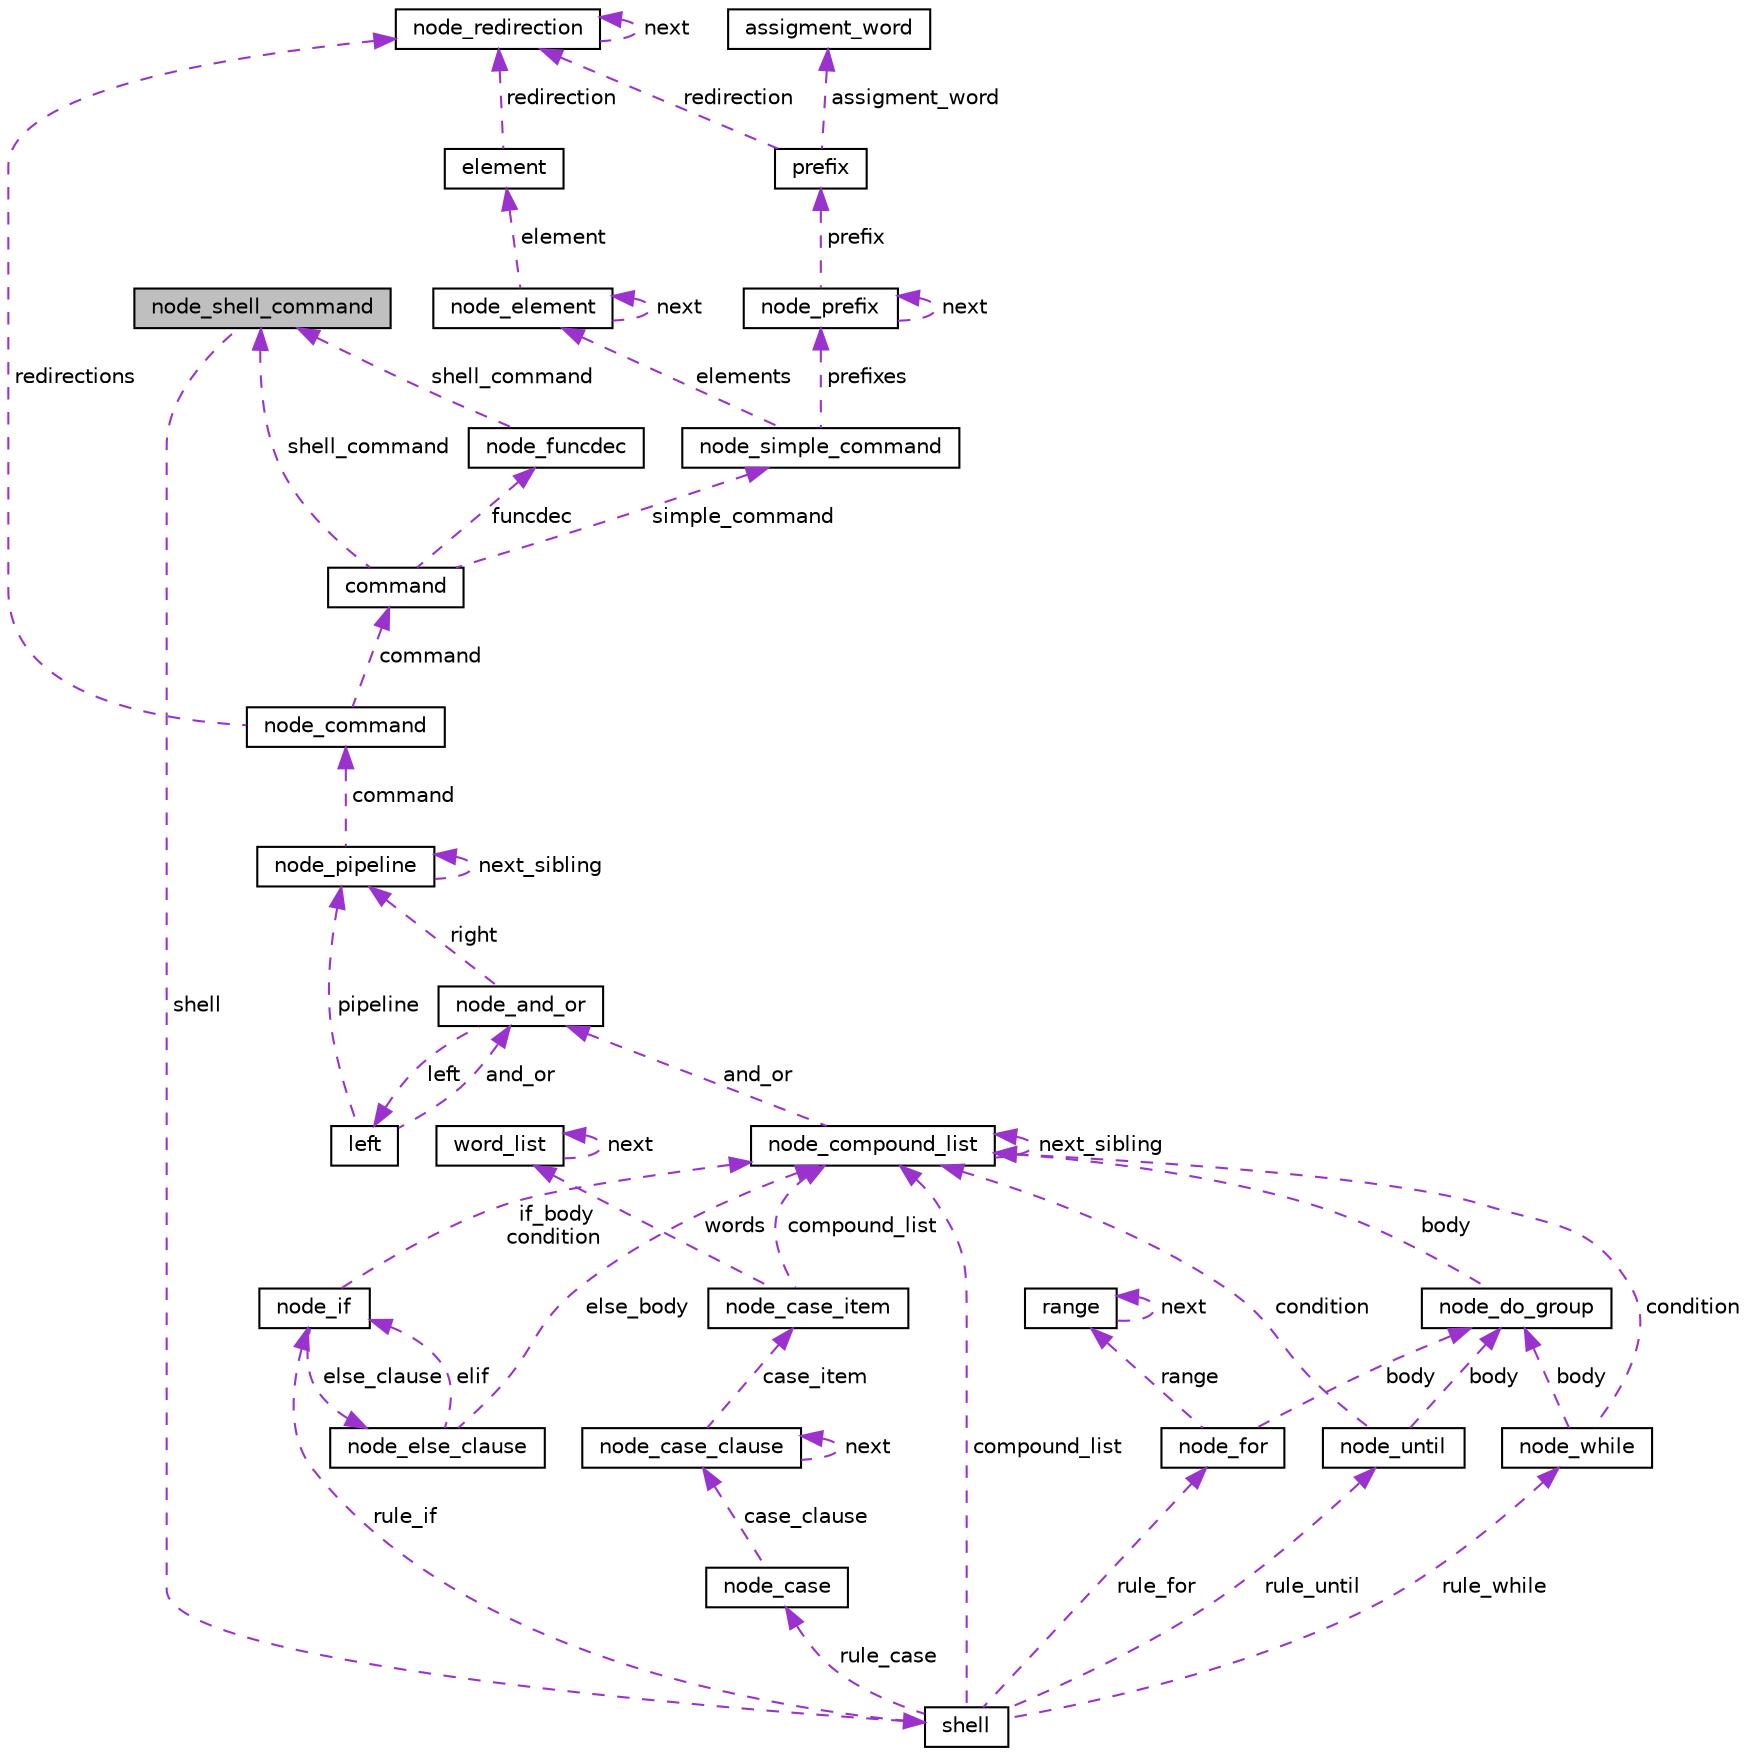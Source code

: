 digraph "node_shell_command"
{
 // LATEX_PDF_SIZE
  edge [fontname="Helvetica",fontsize="10",labelfontname="Helvetica",labelfontsize="10"];
  node [fontname="Helvetica",fontsize="10",shape=record];
  Node1 [label="node_shell_command",height=0.2,width=0.4,color="black", fillcolor="grey75", style="filled", fontcolor="black",tooltip=" "];
  Node2 -> Node1 [dir="back",color="darkorchid3",fontsize="10",style="dashed",label=" shell" ,fontname="Helvetica"];
  Node2 [label="shell",height=0.2,width=0.4,color="black", fillcolor="white", style="filled",URL="$unionnode__shell__command_1_1shell.html",tooltip=" "];
  Node3 -> Node2 [dir="back",color="darkorchid3",fontsize="10",style="dashed",label=" rule_if" ,fontname="Helvetica"];
  Node3 [label="node_if",height=0.2,width=0.4,color="black", fillcolor="white", style="filled",URL="$structnode__if.html",tooltip=" "];
  Node4 -> Node3 [dir="back",color="darkorchid3",fontsize="10",style="dashed",label=" if_body\ncondition" ,fontname="Helvetica"];
  Node4 [label="node_compound_list",height=0.2,width=0.4,color="black", fillcolor="white", style="filled",URL="$structnode__compound__list.html",tooltip=" "];
  Node4 -> Node4 [dir="back",color="darkorchid3",fontsize="10",style="dashed",label=" next_sibling" ,fontname="Helvetica"];
  Node5 -> Node4 [dir="back",color="darkorchid3",fontsize="10",style="dashed",label=" and_or" ,fontname="Helvetica"];
  Node5 [label="node_and_or",height=0.2,width=0.4,color="black", fillcolor="white", style="filled",URL="$structnode__and__or.html",tooltip=" "];
  Node6 -> Node5 [dir="back",color="darkorchid3",fontsize="10",style="dashed",label=" right" ,fontname="Helvetica"];
  Node6 [label="node_pipeline",height=0.2,width=0.4,color="black", fillcolor="white", style="filled",URL="$structnode__pipeline.html",tooltip=" "];
  Node6 -> Node6 [dir="back",color="darkorchid3",fontsize="10",style="dashed",label=" next_sibling" ,fontname="Helvetica"];
  Node7 -> Node6 [dir="back",color="darkorchid3",fontsize="10",style="dashed",label=" command" ,fontname="Helvetica"];
  Node7 [label="node_command",height=0.2,width=0.4,color="black", fillcolor="white", style="filled",URL="$structnode__command.html",tooltip=" "];
  Node8 -> Node7 [dir="back",color="darkorchid3",fontsize="10",style="dashed",label=" redirections" ,fontname="Helvetica"];
  Node8 [label="node_redirection",height=0.2,width=0.4,color="black", fillcolor="white", style="filled",URL="$structnode__redirection.html",tooltip=" "];
  Node8 -> Node8 [dir="back",color="darkorchid3",fontsize="10",style="dashed",label=" next" ,fontname="Helvetica"];
  Node9 -> Node7 [dir="back",color="darkorchid3",fontsize="10",style="dashed",label=" command" ,fontname="Helvetica"];
  Node9 [label="command",height=0.2,width=0.4,color="black", fillcolor="white", style="filled",URL="$unionnode__command_1_1command.html",tooltip=" "];
  Node10 -> Node9 [dir="back",color="darkorchid3",fontsize="10",style="dashed",label=" funcdec" ,fontname="Helvetica"];
  Node10 [label="node_funcdec",height=0.2,width=0.4,color="black", fillcolor="white", style="filled",URL="$structnode__funcdec.html",tooltip=" "];
  Node1 -> Node10 [dir="back",color="darkorchid3",fontsize="10",style="dashed",label=" shell_command" ,fontname="Helvetica"];
  Node11 -> Node9 [dir="back",color="darkorchid3",fontsize="10",style="dashed",label=" simple_command" ,fontname="Helvetica"];
  Node11 [label="node_simple_command",height=0.2,width=0.4,color="black", fillcolor="white", style="filled",URL="$structnode__simple__command.html",tooltip=" "];
  Node12 -> Node11 [dir="back",color="darkorchid3",fontsize="10",style="dashed",label=" elements" ,fontname="Helvetica"];
  Node12 [label="node_element",height=0.2,width=0.4,color="black", fillcolor="white", style="filled",URL="$structnode__element.html",tooltip=" "];
  Node12 -> Node12 [dir="back",color="darkorchid3",fontsize="10",style="dashed",label=" next" ,fontname="Helvetica"];
  Node13 -> Node12 [dir="back",color="darkorchid3",fontsize="10",style="dashed",label=" element" ,fontname="Helvetica"];
  Node13 [label="element",height=0.2,width=0.4,color="black", fillcolor="white", style="filled",URL="$unionnode__element_1_1element.html",tooltip=" "];
  Node8 -> Node13 [dir="back",color="darkorchid3",fontsize="10",style="dashed",label=" redirection" ,fontname="Helvetica"];
  Node14 -> Node11 [dir="back",color="darkorchid3",fontsize="10",style="dashed",label=" prefixes" ,fontname="Helvetica"];
  Node14 [label="node_prefix",height=0.2,width=0.4,color="black", fillcolor="white", style="filled",URL="$structnode__prefix.html",tooltip=" "];
  Node14 -> Node14 [dir="back",color="darkorchid3",fontsize="10",style="dashed",label=" next" ,fontname="Helvetica"];
  Node15 -> Node14 [dir="back",color="darkorchid3",fontsize="10",style="dashed",label=" prefix" ,fontname="Helvetica"];
  Node15 [label="prefix",height=0.2,width=0.4,color="black", fillcolor="white", style="filled",URL="$unionnode__prefix_1_1prefix.html",tooltip=" "];
  Node8 -> Node15 [dir="back",color="darkorchid3",fontsize="10",style="dashed",label=" redirection" ,fontname="Helvetica"];
  Node16 -> Node15 [dir="back",color="darkorchid3",fontsize="10",style="dashed",label=" assigment_word" ,fontname="Helvetica"];
  Node16 [label="assigment_word",height=0.2,width=0.4,color="black", fillcolor="white", style="filled",URL="$structnode__prefix_1_1prefix_1_1assigment__word.html",tooltip=" "];
  Node1 -> Node9 [dir="back",color="darkorchid3",fontsize="10",style="dashed",label=" shell_command" ,fontname="Helvetica"];
  Node17 -> Node5 [dir="back",color="darkorchid3",fontsize="10",style="dashed",label=" left" ,fontname="Helvetica"];
  Node17 [label="left",height=0.2,width=0.4,color="black", fillcolor="white", style="filled",URL="$unionnode__and__or_1_1left.html",tooltip=" "];
  Node6 -> Node17 [dir="back",color="darkorchid3",fontsize="10",style="dashed",label=" pipeline" ,fontname="Helvetica"];
  Node5 -> Node17 [dir="back",color="darkorchid3",fontsize="10",style="dashed",label=" and_or" ,fontname="Helvetica"];
  Node18 -> Node3 [dir="back",color="darkorchid3",fontsize="10",style="dashed",label=" else_clause" ,fontname="Helvetica"];
  Node18 [label="node_else_clause",height=0.2,width=0.4,color="black", fillcolor="white", style="filled",URL="$structnode__else__clause.html",tooltip=" "];
  Node3 -> Node18 [dir="back",color="darkorchid3",fontsize="10",style="dashed",label=" elif" ,fontname="Helvetica"];
  Node4 -> Node18 [dir="back",color="darkorchid3",fontsize="10",style="dashed",label=" else_body" ,fontname="Helvetica"];
  Node4 -> Node2 [dir="back",color="darkorchid3",fontsize="10",style="dashed",label=" compound_list" ,fontname="Helvetica"];
  Node19 -> Node2 [dir="back",color="darkorchid3",fontsize="10",style="dashed",label=" rule_until" ,fontname="Helvetica"];
  Node19 [label="node_until",height=0.2,width=0.4,color="black", fillcolor="white", style="filled",URL="$structnode__until.html",tooltip=" "];
  Node20 -> Node19 [dir="back",color="darkorchid3",fontsize="10",style="dashed",label=" body" ,fontname="Helvetica"];
  Node20 [label="node_do_group",height=0.2,width=0.4,color="black", fillcolor="white", style="filled",URL="$structnode__do__group.html",tooltip=" "];
  Node4 -> Node20 [dir="back",color="darkorchid3",fontsize="10",style="dashed",label=" body" ,fontname="Helvetica"];
  Node4 -> Node19 [dir="back",color="darkorchid3",fontsize="10",style="dashed",label=" condition" ,fontname="Helvetica"];
  Node21 -> Node2 [dir="back",color="darkorchid3",fontsize="10",style="dashed",label=" rule_while" ,fontname="Helvetica"];
  Node21 [label="node_while",height=0.2,width=0.4,color="black", fillcolor="white", style="filled",URL="$structnode__while.html",tooltip=" "];
  Node20 -> Node21 [dir="back",color="darkorchid3",fontsize="10",style="dashed",label=" body" ,fontname="Helvetica"];
  Node4 -> Node21 [dir="back",color="darkorchid3",fontsize="10",style="dashed",label=" condition" ,fontname="Helvetica"];
  Node22 -> Node2 [dir="back",color="darkorchid3",fontsize="10",style="dashed",label=" rule_for" ,fontname="Helvetica"];
  Node22 [label="node_for",height=0.2,width=0.4,color="black", fillcolor="white", style="filled",URL="$structnode__for.html",tooltip=" "];
  Node20 -> Node22 [dir="back",color="darkorchid3",fontsize="10",style="dashed",label=" body" ,fontname="Helvetica"];
  Node23 -> Node22 [dir="back",color="darkorchid3",fontsize="10",style="dashed",label=" range" ,fontname="Helvetica"];
  Node23 [label="range",height=0.2,width=0.4,color="black", fillcolor="white", style="filled",URL="$structrange.html",tooltip=" "];
  Node23 -> Node23 [dir="back",color="darkorchid3",fontsize="10",style="dashed",label=" next" ,fontname="Helvetica"];
  Node24 -> Node2 [dir="back",color="darkorchid3",fontsize="10",style="dashed",label=" rule_case" ,fontname="Helvetica"];
  Node24 [label="node_case",height=0.2,width=0.4,color="black", fillcolor="white", style="filled",URL="$structnode__case.html",tooltip=" "];
  Node25 -> Node24 [dir="back",color="darkorchid3",fontsize="10",style="dashed",label=" case_clause" ,fontname="Helvetica"];
  Node25 [label="node_case_clause",height=0.2,width=0.4,color="black", fillcolor="white", style="filled",URL="$structnode__case__clause.html",tooltip=" "];
  Node25 -> Node25 [dir="back",color="darkorchid3",fontsize="10",style="dashed",label=" next" ,fontname="Helvetica"];
  Node26 -> Node25 [dir="back",color="darkorchid3",fontsize="10",style="dashed",label=" case_item" ,fontname="Helvetica"];
  Node26 [label="node_case_item",height=0.2,width=0.4,color="black", fillcolor="white", style="filled",URL="$structnode__case__item.html",tooltip=" "];
  Node4 -> Node26 [dir="back",color="darkorchid3",fontsize="10",style="dashed",label=" compound_list" ,fontname="Helvetica"];
  Node27 -> Node26 [dir="back",color="darkorchid3",fontsize="10",style="dashed",label=" words" ,fontname="Helvetica"];
  Node27 [label="word_list",height=0.2,width=0.4,color="black", fillcolor="white", style="filled",URL="$structword__list.html",tooltip=" "];
  Node27 -> Node27 [dir="back",color="darkorchid3",fontsize="10",style="dashed",label=" next" ,fontname="Helvetica"];
}
